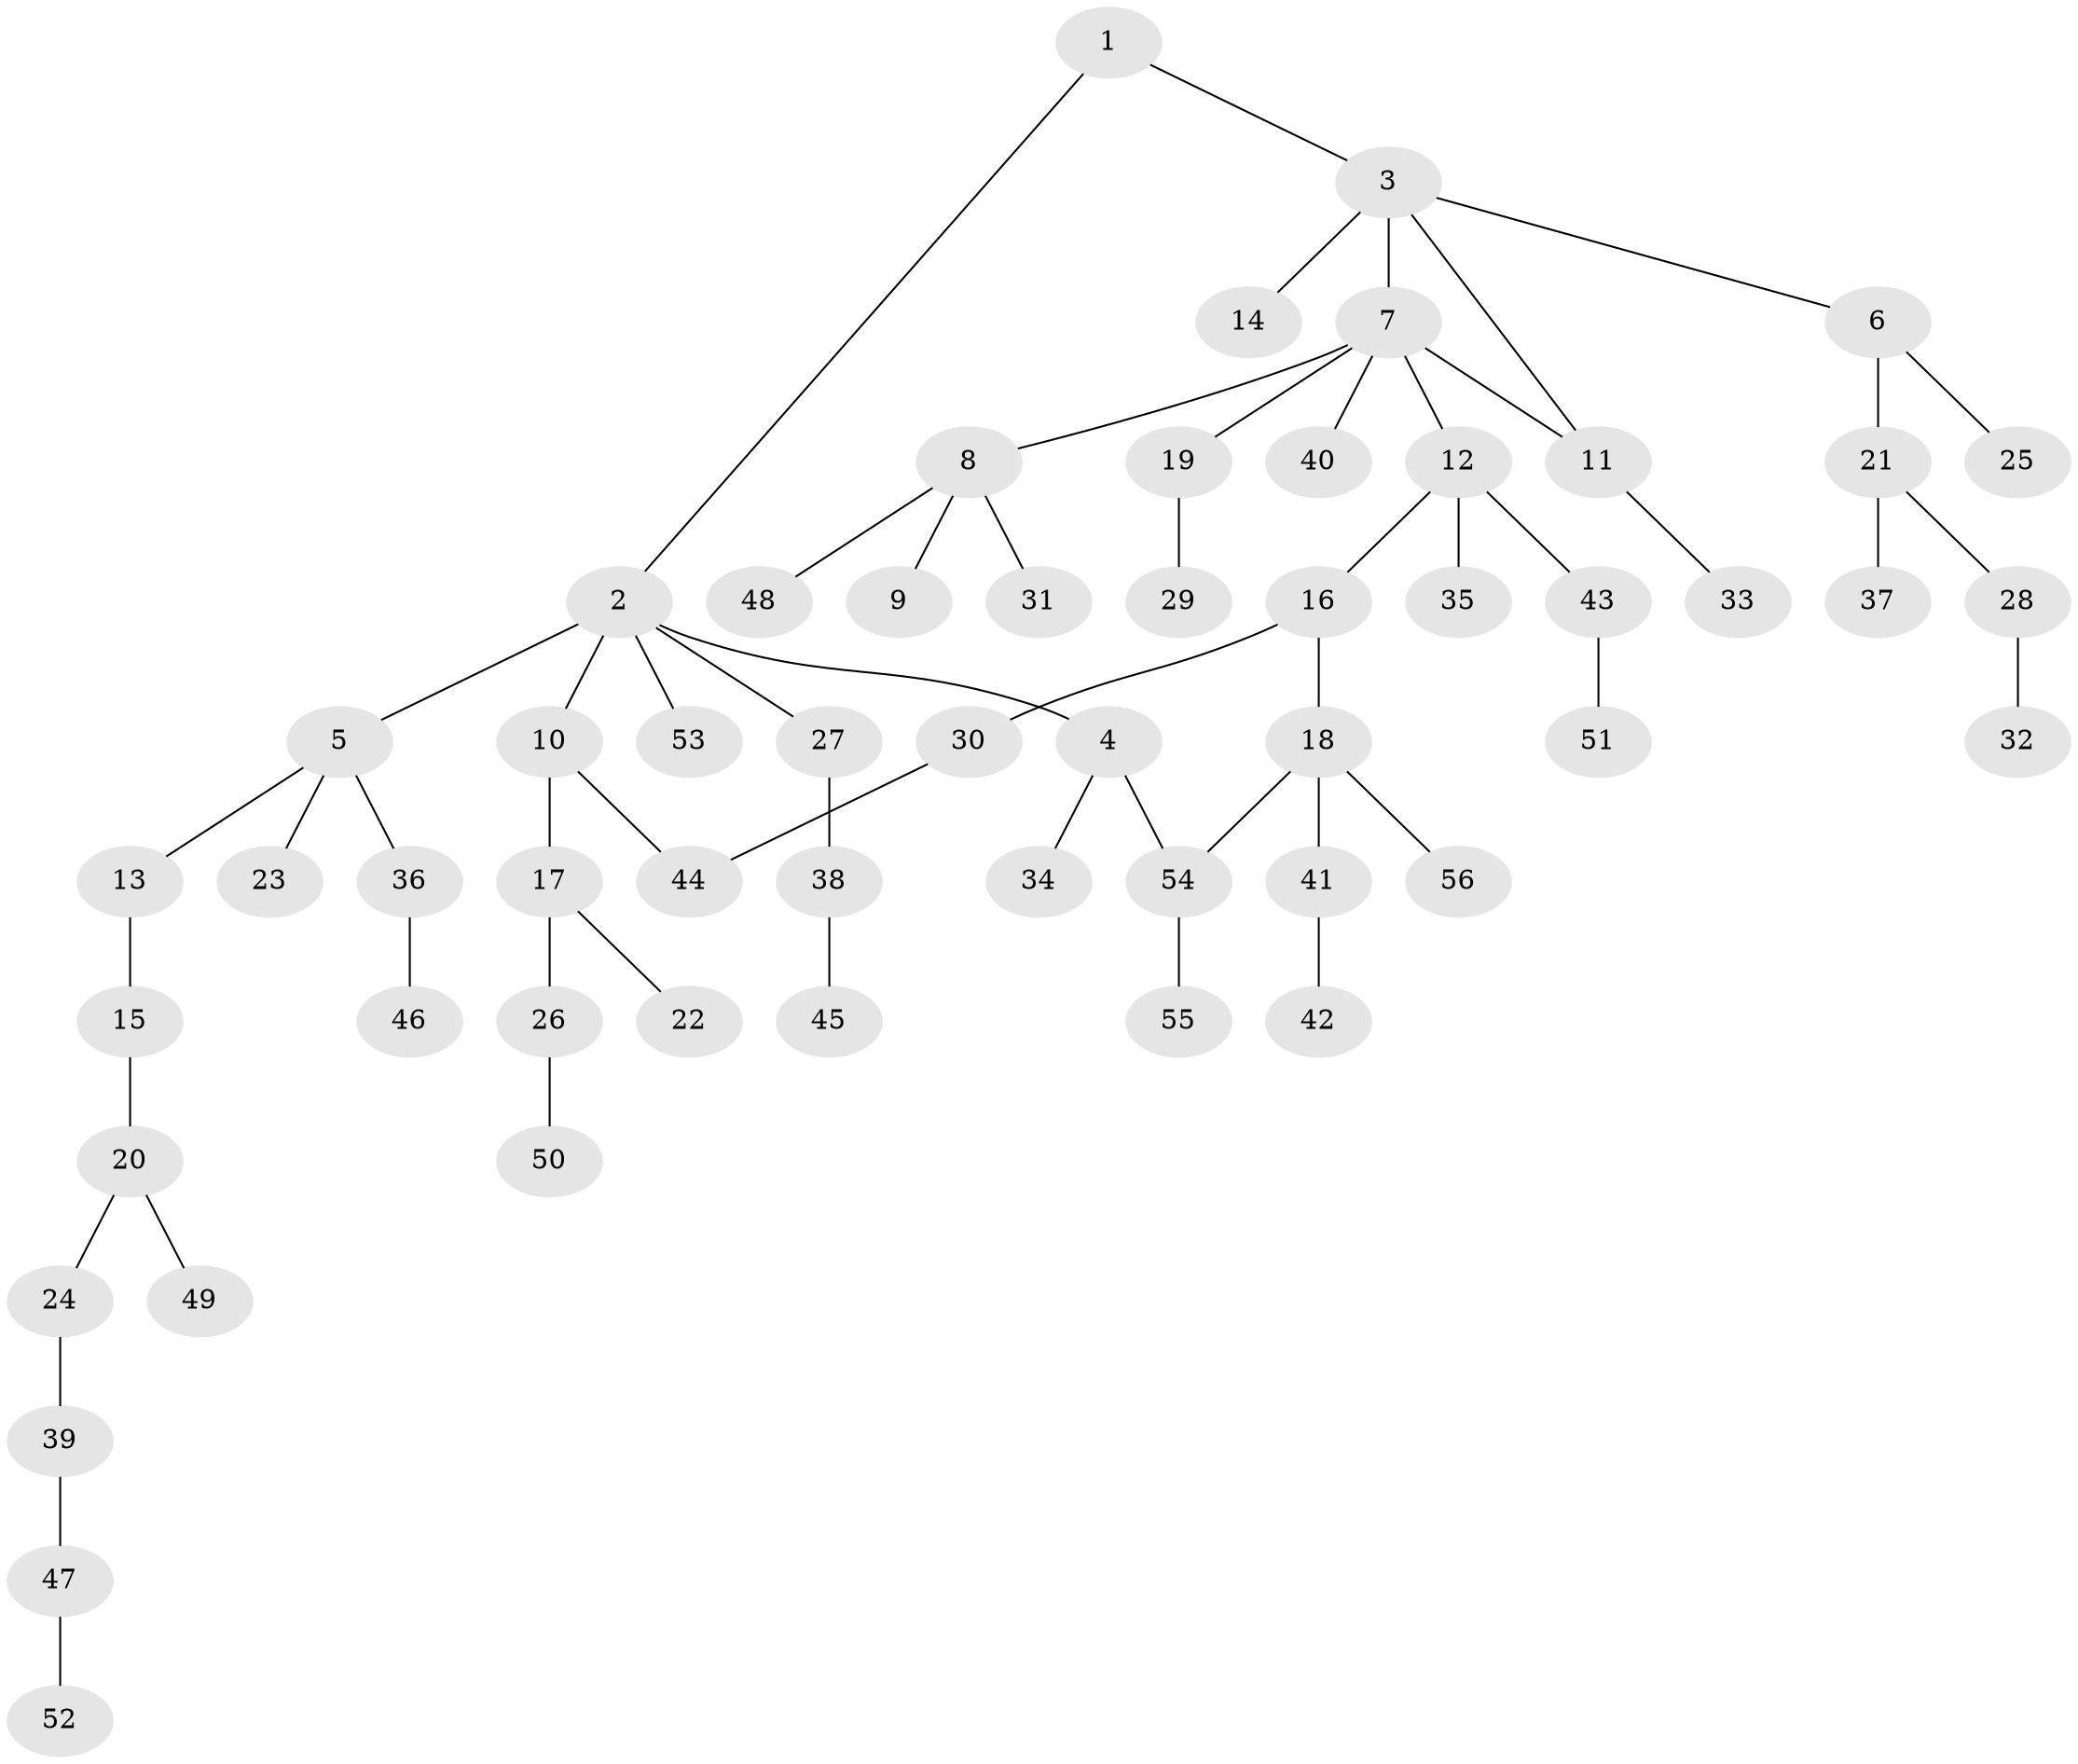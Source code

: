// Generated by graph-tools (version 1.1) at 2025/00/03/09/25 03:00:57]
// undirected, 56 vertices, 58 edges
graph export_dot {
graph [start="1"]
  node [color=gray90,style=filled];
  1;
  2;
  3;
  4;
  5;
  6;
  7;
  8;
  9;
  10;
  11;
  12;
  13;
  14;
  15;
  16;
  17;
  18;
  19;
  20;
  21;
  22;
  23;
  24;
  25;
  26;
  27;
  28;
  29;
  30;
  31;
  32;
  33;
  34;
  35;
  36;
  37;
  38;
  39;
  40;
  41;
  42;
  43;
  44;
  45;
  46;
  47;
  48;
  49;
  50;
  51;
  52;
  53;
  54;
  55;
  56;
  1 -- 2;
  1 -- 3;
  2 -- 4;
  2 -- 5;
  2 -- 10;
  2 -- 27;
  2 -- 53;
  3 -- 6;
  3 -- 7;
  3 -- 14;
  3 -- 11;
  4 -- 34;
  4 -- 54;
  5 -- 13;
  5 -- 23;
  5 -- 36;
  6 -- 21;
  6 -- 25;
  7 -- 8;
  7 -- 11;
  7 -- 12;
  7 -- 19;
  7 -- 40;
  8 -- 9;
  8 -- 31;
  8 -- 48;
  10 -- 17;
  10 -- 44;
  11 -- 33;
  12 -- 16;
  12 -- 35;
  12 -- 43;
  13 -- 15;
  15 -- 20;
  16 -- 18;
  16 -- 30;
  17 -- 22;
  17 -- 26;
  18 -- 41;
  18 -- 54;
  18 -- 56;
  19 -- 29;
  20 -- 24;
  20 -- 49;
  21 -- 28;
  21 -- 37;
  24 -- 39;
  26 -- 50;
  27 -- 38;
  28 -- 32;
  30 -- 44;
  36 -- 46;
  38 -- 45;
  39 -- 47;
  41 -- 42;
  43 -- 51;
  47 -- 52;
  54 -- 55;
}
